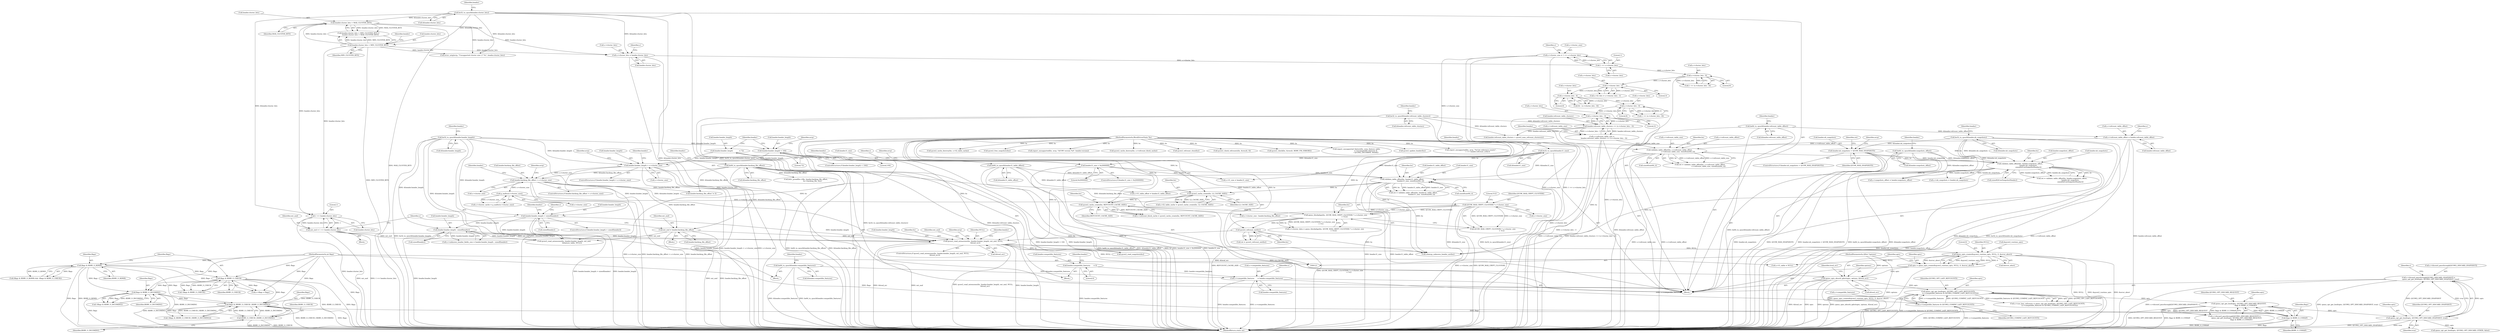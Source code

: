 digraph "1_qemu_6a83f8b5bec6f59e56cc49bd49e4c3f8f805d56f_0@array" {
"1001297" [label="(Call,s->discard_passthrough[QCOW2_DISCARD_SNAPSHOT] =\n        qemu_opt_get_bool(opts, QCOW2_OPT_DISCARD_SNAPSHOT, true))"];
"1001303" [label="(Call,qemu_opt_get_bool(opts, QCOW2_OPT_DISCARD_SNAPSHOT, true))"];
"1001291" [label="(Call,qemu_opt_get_bool(opts, QCOW2_OPT_DISCARD_REQUEST,\n                          flags & BDRV_O_UNMAP))"];
"1001263" [label="(Call,qemu_opt_get_bool(opts, QCOW2_OPT_LAZY_REFCOUNTS,\n        (s->compatible_features & QCOW2_COMPAT_LAZY_REFCOUNTS)))"];
"1001243" [label="(Call,qemu_opts_absorb_qdict(opts, options, &local_err))"];
"1001234" [label="(Call,opts = qemu_opts_create(&qcow2_runtime_opts, NULL, 0, &error_abort))"];
"1001236" [label="(Call,qemu_opts_create(&qcow2_runtime_opts, NULL, 0, &error_abort))"];
"1001043" [label="(Call,qcow2_read_extensions(bs, header.header_length, ext_end, NULL,\n        &local_err))"];
"1001019" [label="(Call,qcow2_refcount_init(bs))"];
"1000997" [label="(Call,qemu_blockalign(bs, QCOW_MAX_CRYPT_CLUSTERS * s->cluster_size\n                                  + 512))"];
"1000982" [label="(Call,qcow2_cache_create(bs, REFCOUNT_CACHE_SIZE))"];
"1000975" [label="(Call,qcow2_cache_create(bs, L2_CACHE_SIZE))"];
"1000877" [label="(Call,validate_table_offset(bs, header.l1_table_offset,\n                                header.l1_size, sizeof(uint64_t)))"];
"1000787" [label="(Call,validate_table_offset(bs, header.snapshots_offset,\n                                header.nb_snapshots,\n                                sizeof(QCowSnapshotHeader)))"];
"1000751" [label="(Call,validate_table_offset(bs, s->refcount_table_offset,\n                                s->refcount_table_size, sizeof(uint64_t)))"];
"1000122" [label="(MethodParameterIn,BlockDriverState *bs)"];
"1000713" [label="(Call,s->refcount_table_offset = header.refcount_table_offset)"];
"1000219" [label="(Call,be64_to_cpus(&header.refcount_table_offset))"];
"1000720" [label="(Call,s->refcount_table_size =\n        header.refcount_table_clusters << (s->cluster_bits - 3))"];
"1000724" [label="(Call,header.refcount_table_clusters << (s->cluster_bits - 3))"];
"1000224" [label="(Call,be32_to_cpus(&header.refcount_table_clusters))"];
"1000728" [label="(Call,s->cluster_bits - 3)"];
"1000705" [label="(Call,s->cluster_bits - 8)"];
"1000693" [label="(Call,s->cluster_bits - 8)"];
"1000664" [label="(Call,s->cluster_bits - 3)"];
"1000332" [label="(Call,s->cluster_bits - 9)"];
"1000321" [label="(Call,1 << s->cluster_bits)"];
"1000310" [label="(Call,s->cluster_bits = header.cluster_bits)"];
"1000293" [label="(Call,header.cluster_bits > MAX_CLUSTER_BITS)"];
"1000199" [label="(Call,be32_to_cpus(&header.cluster_bits))"];
"1000288" [label="(Call,header.cluster_bits < MIN_CLUSTER_BITS)"];
"1000229" [label="(Call,be64_to_cpus(&header.snapshots_offset))"];
"1000234" [label="(Call,be32_to_cpus(&header.nb_snapshots))"];
"1000771" [label="(Call,header.nb_snapshots > QCOW_MAX_SNAPSHOTS)"];
"1000209" [label="(Call,be64_to_cpus(&header.l1_table_offset))"];
"1000214" [label="(Call,be32_to_cpus(&header.l1_size))"];
"1000807" [label="(Call,header.l1_size > 0x2000000)"];
"1001000" [label="(Call,QCOW_MAX_CRYPT_CLUSTERS * s->cluster_size)"];
"1000989" [label="(Call,g_malloc(s->cluster_size))"];
"1000480" [label="(Call,header.backing_file_offset > s->cluster_size)"];
"1000184" [label="(Call,be64_to_cpus(&header.backing_file_offset))"];
"1000412" [label="(Call,header.header_length > s->cluster_size)"];
"1000364" [label="(Call,header.header_length            = 72)"];
"1000397" [label="(Call,header.header_length < 104)"];
"1000391" [label="(Call,be32_to_cpus(&header.header_length))"];
"1000317" [label="(Call,s->cluster_size = 1 << s->cluster_bits)"];
"1000440" [label="(Call,header.header_length - sizeof(header))"];
"1000429" [label="(Call,header.header_length > sizeof(header))"];
"1000508" [label="(Call,ext_end = 1 << header.cluster_bits)"];
"1000510" [label="(Call,1 << header.cluster_bits)"];
"1000501" [label="(Call,ext_end = header.backing_file_offset)"];
"1000123" [label="(MethodParameterIn,QDict *options)"];
"1001266" [label="(Call,s->compatible_features & QCOW2_COMPAT_LAZY_REFCOUNTS)"];
"1000522" [label="(Call,s->compatible_features      = header.compatible_features)"];
"1000376" [label="(Call,be64_to_cpus(&header.compatible_features))"];
"1000349" [label="(Call,header.compatible_features      = 0)"];
"1001294" [label="(Call,flags & BDRV_O_UNMAP)"];
"1001197" [label="(Call,flags & (BDRV_O_CHECK | BDRV_O_INCOMING))"];
"1001162" [label="(Call,flags & BDRV_O_INCOMING)"];
"1000124" [label="(MethodParameterIn,int flags)"];
"1000585" [label="(Call,flags & BDRV_O_CHECK)"];
"1000581" [label="(Call,flags & BDRV_O_RDWR)"];
"1001199" [label="(Call,BDRV_O_CHECK | BDRV_O_INCOMING)"];
"1000697" [label="(Literal,8)"];
"1001017" [label="(Call,ret = qcow2_refcount_init(bs))"];
"1000219" [label="(Call,be64_to_cpus(&header.refcount_table_offset))"];
"1001237" [label="(Call,&qcow2_runtime_opts)"];
"1001054" [label="(Identifier,errp)"];
"1000501" [label="(Call,ext_end = header.backing_file_offset)"];
"1001005" [label="(Literal,512)"];
"1001263" [label="(Call,qemu_opt_get_bool(opts, QCOW2_OPT_LAZY_REFCOUNTS,\n        (s->compatible_features & QCOW2_COMPAT_LAZY_REFCOUNTS)))"];
"1001292" [label="(Identifier,opts)"];
"1000604" [label="(Call,report_unsupported(bs, errp, \"%d bit reference counts\",\n                           1 << header.refcount_order))"];
"1000392" [label="(Call,&header.header_length)"];
"1000384" [label="(Identifier,header)"];
"1000484" [label="(Call,s->cluster_size)"];
"1000482" [label="(Identifier,header)"];
"1001197" [label="(Call,flags & (BDRV_O_CHECK | BDRV_O_INCOMING))"];
"1001201" [label="(Identifier,BDRV_O_INCOMING)"];
"1000498" [label="(Identifier,header)"];
"1000199" [label="(Call,be32_to_cpus(&header.cluster_bits))"];
"1000232" [label="(Identifier,header)"];
"1000725" [label="(Call,header.refcount_table_clusters)"];
"1000297" [label="(Identifier,MAX_CLUSTER_BITS)"];
"1001438" [label="(Call,cleanup_unknown_header_ext(bs))"];
"1001298" [label="(Call,s->discard_passthrough[QCOW2_DISCARD_SNAPSHOT])"];
"1000772" [label="(Call,header.nb_snapshots)"];
"1000192" [label="(Identifier,header)"];
"1000584" [label="(Call,!(flags & BDRV_O_CHECK))"];
"1000229" [label="(Call,be64_to_cpus(&header.snapshots_offset))"];
"1001291" [label="(Call,qemu_opt_get_bool(opts, QCOW2_OPT_DISCARD_REQUEST,\n                          flags & BDRV_O_UNMAP))"];
"1001458" [label="(Call,qcow2_cache_destroy(bs, s->l2_table_cache))"];
"1000691" [label="(Call,62 - (s->cluster_bits - 8))"];
"1000292" [label="(Identifier,MIN_CLUSTER_BITS)"];
"1000377" [label="(Call,&header.compatible_features)"];
"1000875" [label="(Call,ret = validate_table_offset(bs, header.l1_table_offset,\n                                header.l1_size, sizeof(uint64_t)))"];
"1001050" [label="(Call,&local_err)"];
"1000717" [label="(Call,header.refcount_table_offset)"];
"1001240" [label="(Literal,0)"];
"1000795" [label="(Call,sizeof(QCowSnapshotHeader))"];
"1000441" [label="(Call,header.header_length)"];
"1000391" [label="(Call,be32_to_cpus(&header.header_length))"];
"1001270" [label="(Identifier,QCOW2_COMPAT_LAZY_REFCOUNTS)"];
"1000440" [label="(Call,header.header_length - sizeof(header))"];
"1000396" [label="(ControlStructure,if (header.header_length < 104))"];
"1000398" [label="(Call,header.header_length)"];
"1000230" [label="(Call,&header.snapshots_offset)"];
"1000882" [label="(Call,header.l1_size)"];
"1001049" [label="(Identifier,NULL)"];
"1001440" [label="(Call,qcow2_free_snapshots(bs))"];
"1000222" [label="(Identifier,header)"];
"1000349" [label="(Call,header.compatible_features      = 0)"];
"1001235" [label="(Identifier,opts)"];
"1000587" [label="(Identifier,BDRV_O_CHECK)"];
"1000582" [label="(Identifier,flags)"];
"1000756" [label="(Call,s->refcount_table_size)"];
"1001483" [label="(MethodReturn,static int)"];
"1000512" [label="(Call,header.cluster_bits)"];
"1000438" [label="(Identifier,s)"];
"1000789" [label="(Call,header.snapshots_offset)"];
"1000508" [label="(Call,ext_end = 1 << header.cluster_bits)"];
"1000771" [label="(Call,header.nb_snapshots > QCOW_MAX_SNAPSHOTS)"];
"1000479" [label="(ControlStructure,if (header.backing_file_offset > s->cluster_size))"];
"1000436" [label="(Call,s->unknown_header_fields_size = header.header_length - sizeof(header))"];
"1000356" [label="(Identifier,header)"];
"1000982" [label="(Call,qcow2_cache_create(bs, REFCOUNT_CACHE_SIZE))"];
"1001012" [label="(Call,s->flags = flags)"];
"1001196" [label="(Call,!(flags & (BDRV_O_CHECK | BDRV_O_INCOMING)))"];
"1000580" [label="(Call,(flags & BDRV_O_RDWR) && !(flags & BDRV_O_CHECK))"];
"1000123" [label="(MethodParameterIn,QDict *options)"];
"1000293" [label="(Call,header.cluster_bits > MAX_CLUSTER_BITS)"];
"1000522" [label="(Call,s->compatible_features      = header.compatible_features)"];
"1000734" [label="(Call,header.refcount_table_clusters > qcow2_max_refcount_clusters(s))"];
"1000806" [label="(ControlStructure,if (header.l1_size > 0x2000000))"];
"1000185" [label="(Call,&header.backing_file_offset)"];
"1000531" [label="(Identifier,s)"];
"1001310" [label="(Identifier,s)"];
"1000759" [label="(Call,sizeof(uint64_t))"];
"1000736" [label="(Identifier,header)"];
"1000430" [label="(Call,header.header_length)"];
"1000288" [label="(Call,header.cluster_bits < MIN_CLUSTER_BITS)"];
"1000693" [label="(Call,s->cluster_bits - 8)"];
"1000732" [label="(Literal,3)"];
"1000814" [label="(Identifier,errp)"];
"1001264" [label="(Identifier,opts)"];
"1000294" [label="(Call,header.cluster_bits)"];
"1001163" [label="(Identifier,flags)"];
"1001244" [label="(Identifier,opts)"];
"1000328" [label="(Identifier,s)"];
"1000978" [label="(Call,s->refcount_block_cache = qcow2_cache_create(bs, REFCOUNT_CACHE_SIZE))"];
"1000376" [label="(Call,be64_to_cpus(&header.compatible_features))"];
"1000811" [label="(Literal,0x2000000)"];
"1000660" [label="(Call,s->l2_bits = s->cluster_bits - 3)"];
"1001019" [label="(Call,qcow2_refcount_init(bs))"];
"1000299" [label="(Call,error_setg(errp, \"Unsupported cluster size: 2^%i\", header.cluster_bits))"];
"1001000" [label="(Call,QCOW_MAX_CRYPT_CLUSTERS * s->cluster_size)"];
"1000364" [label="(Call,header.header_length            = 72)"];
"1000714" [label="(Call,s->refcount_table_offset)"];
"1000709" [label="(Literal,8)"];
"1000318" [label="(Call,s->cluster_size)"];
"1000971" [label="(Call,s->l2_table_cache = qcow2_cache_create(bs, L2_CACHE_SIZE))"];
"1000412" [label="(Call,header.header_length > s->cluster_size)"];
"1000368" [label="(Literal,72)"];
"1000510" [label="(Call,1 << header.cluster_bits)"];
"1001243" [label="(Call,qemu_opts_absorb_qdict(opts, options, &local_err))"];
"1000323" [label="(Call,s->cluster_bits)"];
"1000523" [label="(Call,s->compatible_features)"];
"1000503" [label="(Call,header.backing_file_offset)"];
"1000350" [label="(Call,header.compatible_features)"];
"1001064" [label="(Identifier,header)"];
"1000184" [label="(Call,be64_to_cpus(&header.backing_file_offset))"];
"1000722" [label="(Identifier,s)"];
"1000878" [label="(Identifier,bs)"];
"1000411" [label="(ControlStructure,if (header.header_length > s->cluster_size))"];
"1001295" [label="(Identifier,flags)"];
"1000752" [label="(Identifier,bs)"];
"1000399" [label="(Identifier,header)"];
"1000343" [label="(Block,)"];
"1000826" [label="(Call,s->l1_size = header.l1_size)"];
"1000287" [label="(Call,header.cluster_bits < MIN_CLUSTER_BITS ||\n        header.cluster_bits > MAX_CLUSTER_BITS)"];
"1000126" [label="(Block,)"];
"1000770" [label="(ControlStructure,if (header.nb_snapshots > QCOW_MAX_SNAPSHOTS))"];
"1000526" [label="(Call,header.compatible_features)"];
"1001132" [label="(Call,s->nb_snapshots = header.nb_snapshots)"];
"1000207" [label="(Identifier,header)"];
"1000332" [label="(Call,s->cluster_bits - 9)"];
"1000235" [label="(Call,&header.nb_snapshots)"];
"1000237" [label="(Identifier,header)"];
"1000267" [label="(Call,report_unsupported(bs, errp, \"QCOW version %d\", header.version))"];
"1001246" [label="(Call,&local_err)"];
"1001306" [label="(Identifier,true)"];
"1000989" [label="(Call,g_malloc(s->cluster_size))"];
"1000975" [label="(Call,qcow2_cache_create(bs, L2_CACHE_SIZE))"];
"1000333" [label="(Call,s->cluster_bits)"];
"1001045" [label="(Call,header.header_length)"];
"1001468" [label="(Call,qcow2_cache_destroy(bs, s->refcount_block_cache))"];
"1000421" [label="(Identifier,errp)"];
"1001198" [label="(Identifier,flags)"];
"1001303" [label="(Call,qemu_opt_get_bool(opts, QCOW2_OPT_DISCARD_SNAPSHOT, true))"];
"1001265" [label="(Identifier,QCOW2_OPT_LAZY_REFCOUNTS)"];
"1001249" [label="(Identifier,local_err)"];
"1001442" [label="(Call,qcow2_refcount_close(bs))"];
"1001239" [label="(Identifier,NULL)"];
"1000217" [label="(Identifier,header)"];
"1000224" [label="(Call,be32_to_cpus(&header.refcount_table_clusters))"];
"1000507" [label="(Block,)"];
"1001426" [label="(Call,qcow2_check_refcounts(bs, &result, 0))"];
"1000401" [label="(Literal,104)"];
"1001199" [label="(Call,BDRV_O_CHECK | BDRV_O_INCOMING)"];
"1000792" [label="(Call,header.nb_snapshots)"];
"1000999" [label="(Call,QCOW_MAX_CRYPT_CLUSTERS * s->cluster_size\n                                  + 512)"];
"1000295" [label="(Identifier,header)"];
"1000370" [label="(Block,)"];
"1000225" [label="(Call,&header.refcount_table_clusters)"];
"1001297" [label="(Call,s->discard_passthrough[QCOW2_DISCARD_SNAPSHOT] =\n        qemu_opt_get_bool(opts, QCOW2_OPT_DISCARD_SNAPSHOT, true))"];
"1000311" [label="(Call,s->cluster_bits)"];
"1000215" [label="(Call,&header.l1_size)"];
"1000753" [label="(Call,s->refcount_table_offset)"];
"1001001" [label="(Identifier,QCOW_MAX_CRYPT_CLUSTERS)"];
"1000481" [label="(Call,header.backing_file_offset)"];
"1000413" [label="(Call,header.header_length)"];
"1000317" [label="(Call,s->cluster_size = 1 << s->cluster_bits)"];
"1001043" [label="(Call,qcow2_read_extensions(bs, header.header_length, ext_end, NULL,\n        &local_err))"];
"1000122" [label="(MethodParameterIn,BlockDriverState *bs)"];
"1001266" [label="(Call,s->compatible_features & QCOW2_COMPAT_LAZY_REFCOUNTS)"];
"1000786" [label="(Identifier,ret)"];
"1000808" [label="(Call,header.l1_size)"];
"1001296" [label="(Identifier,BDRV_O_UNMAP)"];
"1001044" [label="(Identifier,bs)"];
"1000209" [label="(Call,be64_to_cpus(&header.l1_table_offset))"];
"1000668" [label="(Literal,3)"];
"1000828" [label="(Identifier,s)"];
"1000480" [label="(Call,header.backing_file_offset > s->cluster_size)"];
"1000200" [label="(Call,&header.cluster_bits)"];
"1000713" [label="(Call,s->refcount_table_offset = header.refcount_table_offset)"];
"1000314" [label="(Call,header.cluster_bits)"];
"1001200" [label="(Identifier,BDRV_O_CHECK)"];
"1000330" [label="(Call,1 << (s->cluster_bits - 9))"];
"1001042" [label="(ControlStructure,if (qcow2_read_extensions(bs, header.header_length, ext_end, NULL,\n        &local_err)))"];
"1000729" [label="(Call,s->cluster_bits)"];
"1000322" [label="(Literal,1)"];
"1000585" [label="(Call,flags & BDRV_O_CHECK)"];
"1001313" [label="(Call,qemu_opt_get_bool(opts, QCOW2_OPT_DISCARD_OTHER, false))"];
"1001141" [label="(Call,qcow2_read_snapshots(bs))"];
"1001259" [label="(Call,s->use_lazy_refcounts = qemu_opt_get_bool(opts, QCOW2_OPT_LAZY_REFCOUNTS,\n        (s->compatible_features & QCOW2_COMPAT_LAZY_REFCOUNTS)))"];
"1000547" [label="(Call,qcow2_read_extensions(bs, header.header_length, ext_end,\n                              &feature_table, NULL))"];
"1000583" [label="(Identifier,BDRV_O_RDWR)"];
"1000310" [label="(Call,s->cluster_bits = header.cluster_bits)"];
"1000807" [label="(Call,header.l1_size > 0x2000000)"];
"1000429" [label="(Call,header.header_length > sizeof(header))"];
"1000778" [label="(Identifier,errp)"];
"1000775" [label="(Identifier,QCOW_MAX_SNAPSHOTS)"];
"1000983" [label="(Identifier,bs)"];
"1001293" [label="(Identifier,QCOW2_OPT_DISCARD_REQUEST)"];
"1000220" [label="(Call,&header.refcount_table_offset)"];
"1000896" [label="(Call,s->l1_table_offset = header.l1_table_offset)"];
"1001218" [label="(Call,qcow2_check(bs, &result, BDRV_FIX_ERRORS))"];
"1001164" [label="(Identifier,BDRV_O_INCOMING)"];
"1001294" [label="(Call,flags & BDRV_O_UNMAP)"];
"1001002" [label="(Call,s->cluster_size)"];
"1001236" [label="(Call,qemu_opts_create(&qcow2_runtime_opts, NULL, 0, &error_abort))"];
"1000581" [label="(Call,flags & BDRV_O_RDWR)"];
"1000728" [label="(Call,s->cluster_bits - 3)"];
"1000977" [label="(Identifier,L2_CACHE_SIZE)"];
"1000431" [label="(Identifier,header)"];
"1001245" [label="(Identifier,options)"];
"1000586" [label="(Identifier,flags)"];
"1000665" [label="(Call,s->cluster_bits)"];
"1000509" [label="(Identifier,ext_end)"];
"1000234" [label="(Call,be32_to_cpus(&header.nb_snapshots))"];
"1000124" [label="(MethodParameterIn,int flags)"];
"1001234" [label="(Call,opts = qemu_opts_create(&qcow2_runtime_opts, NULL, 0, &error_abort))"];
"1000877" [label="(Call,validate_table_offset(bs, header.l1_table_offset,\n                                header.l1_size, sizeof(uint64_t)))"];
"1000705" [label="(Call,s->cluster_bits - 8)"];
"1001096" [label="(Call,bdrv_pread(bs->file, header.backing_file_offset,\n                         bs->backing_file, len))"];
"1000397" [label="(Call,header.header_length < 104)"];
"1000976" [label="(Identifier,bs)"];
"1001125" [label="(Call,s->snapshots_offset = header.snapshots_offset)"];
"1000749" [label="(Call,ret = validate_table_offset(bs, s->refcount_table_offset,\n                                s->refcount_table_size, sizeof(uint64_t)))"];
"1000706" [label="(Call,s->cluster_bits)"];
"1000433" [label="(Call,sizeof(header))"];
"1000365" [label="(Call,header.header_length)"];
"1000984" [label="(Identifier,REFCOUNT_CACHE_SIZE)"];
"1000785" [label="(Call,ret = validate_table_offset(bs, header.snapshots_offset,\n                                header.nb_snapshots,\n                                sizeof(QCowSnapshotHeader)))"];
"1000720" [label="(Call,s->refcount_table_size =\n        header.refcount_table_clusters << (s->cluster_bits - 3))"];
"1001161" [label="(Call,!(flags & BDRV_O_INCOMING))"];
"1001304" [label="(Identifier,opts)"];
"1000416" [label="(Call,s->cluster_size)"];
"1000500" [label="(Block,)"];
"1001448" [label="(Call,s->l1_table = NULL)"];
"1000214" [label="(Call,be32_to_cpus(&header.l1_size))"];
"1000751" [label="(Call,validate_table_offset(bs, s->refcount_table_offset,\n                                s->refcount_table_size, sizeof(uint64_t)))"];
"1000724" [label="(Call,header.refcount_table_clusters << (s->cluster_bits - 3))"];
"1000664" [label="(Call,s->cluster_bits - 3)"];
"1000517" [label="(Identifier,s)"];
"1000990" [label="(Call,s->cluster_size)"];
"1000444" [label="(Call,sizeof(header))"];
"1000242" [label="(Identifier,header)"];
"1000556" [label="(Call,report_unsupported_feature(bs, errp, feature_table,\n                                   s->incompatible_features &\n                                   ~QCOW2_INCOMPAT_MASK))"];
"1000489" [label="(Identifier,errp)"];
"1000879" [label="(Call,header.l1_table_offset)"];
"1000788" [label="(Identifier,bs)"];
"1000511" [label="(Literal,1)"];
"1000502" [label="(Identifier,ext_end)"];
"1000210" [label="(Call,&header.l1_table_offset)"];
"1001176" [label="(Call,qcow2_update_header(bs))"];
"1000787" [label="(Call,validate_table_offset(bs, header.snapshots_offset,\n                                header.nb_snapshots,\n                                sizeof(QCowSnapshotHeader)))"];
"1000289" [label="(Call,header.cluster_bits)"];
"1000885" [label="(Call,sizeof(uint64_t))"];
"1000694" [label="(Call,s->cluster_bits)"];
"1000404" [label="(Identifier,errp)"];
"1000721" [label="(Call,s->refcount_table_size)"];
"1001020" [label="(Identifier,bs)"];
"1000428" [label="(ControlStructure,if (header.header_length > sizeof(header)))"];
"1001267" [label="(Call,s->compatible_features)"];
"1000227" [label="(Identifier,header)"];
"1001305" [label="(Identifier,QCOW2_OPT_DISCARD_SNAPSHOT)"];
"1000703" [label="(Call,1 << (s->cluster_bits - 8))"];
"1000985" [label="(Call,s->cluster_cache = g_malloc(s->cluster_size))"];
"1001062" [label="(Call,header.backing_file_offset != 0)"];
"1001162" [label="(Call,flags & BDRV_O_INCOMING)"];
"1001285" [label="(Call,s->discard_passthrough[QCOW2_DISCARD_REQUEST] =\n        qemu_opt_get_bool(opts, QCOW2_OPT_DISCARD_REQUEST,\n                          flags & BDRV_O_UNMAP))"];
"1000414" [label="(Identifier,header)"];
"1000321" [label="(Call,1 << s->cluster_bits)"];
"1000997" [label="(Call,qemu_blockalign(bs, QCOW_MAX_CRYPT_CLUSTERS * s->cluster_size\n                                  + 512))"];
"1000319" [label="(Identifier,s)"];
"1001048" [label="(Identifier,ext_end)"];
"1000336" [label="(Literal,9)"];
"1000993" [label="(Call,s->cluster_data = qemu_blockalign(bs, QCOW_MAX_CRYPT_CLUSTERS * s->cluster_size\n                                  + 512))"];
"1000353" [label="(Literal,0)"];
"1000998" [label="(Identifier,bs)"];
"1001078" [label="(Call,s->cluster_size - header.backing_file_offset)"];
"1001241" [label="(Call,&error_abort)"];
"1001297" -> "1000126"  [label="AST: "];
"1001297" -> "1001303"  [label="CFG: "];
"1001298" -> "1001297"  [label="AST: "];
"1001303" -> "1001297"  [label="AST: "];
"1001310" -> "1001297"  [label="CFG: "];
"1001297" -> "1001483"  [label="DDG: s->discard_passthrough[QCOW2_DISCARD_SNAPSHOT]"];
"1001297" -> "1001483"  [label="DDG: qemu_opt_get_bool(opts, QCOW2_OPT_DISCARD_SNAPSHOT, true)"];
"1001303" -> "1001297"  [label="DDG: opts"];
"1001303" -> "1001297"  [label="DDG: QCOW2_OPT_DISCARD_SNAPSHOT"];
"1001303" -> "1001297"  [label="DDG: true"];
"1001303" -> "1001306"  [label="CFG: "];
"1001304" -> "1001303"  [label="AST: "];
"1001305" -> "1001303"  [label="AST: "];
"1001306" -> "1001303"  [label="AST: "];
"1001303" -> "1001483"  [label="DDG: QCOW2_OPT_DISCARD_SNAPSHOT"];
"1001303" -> "1001483"  [label="DDG: true"];
"1001291" -> "1001303"  [label="DDG: opts"];
"1001303" -> "1001313"  [label="DDG: opts"];
"1001291" -> "1001285"  [label="AST: "];
"1001291" -> "1001294"  [label="CFG: "];
"1001292" -> "1001291"  [label="AST: "];
"1001293" -> "1001291"  [label="AST: "];
"1001294" -> "1001291"  [label="AST: "];
"1001285" -> "1001291"  [label="CFG: "];
"1001291" -> "1001483"  [label="DDG: flags & BDRV_O_UNMAP"];
"1001291" -> "1001483"  [label="DDG: QCOW2_OPT_DISCARD_REQUEST"];
"1001291" -> "1001285"  [label="DDG: opts"];
"1001291" -> "1001285"  [label="DDG: QCOW2_OPT_DISCARD_REQUEST"];
"1001291" -> "1001285"  [label="DDG: flags & BDRV_O_UNMAP"];
"1001263" -> "1001291"  [label="DDG: opts"];
"1001294" -> "1001291"  [label="DDG: flags"];
"1001294" -> "1001291"  [label="DDG: BDRV_O_UNMAP"];
"1001263" -> "1001259"  [label="AST: "];
"1001263" -> "1001266"  [label="CFG: "];
"1001264" -> "1001263"  [label="AST: "];
"1001265" -> "1001263"  [label="AST: "];
"1001266" -> "1001263"  [label="AST: "];
"1001259" -> "1001263"  [label="CFG: "];
"1001263" -> "1001483"  [label="DDG: QCOW2_OPT_LAZY_REFCOUNTS"];
"1001263" -> "1001483"  [label="DDG: s->compatible_features & QCOW2_COMPAT_LAZY_REFCOUNTS"];
"1001263" -> "1001259"  [label="DDG: opts"];
"1001263" -> "1001259"  [label="DDG: QCOW2_OPT_LAZY_REFCOUNTS"];
"1001263" -> "1001259"  [label="DDG: s->compatible_features & QCOW2_COMPAT_LAZY_REFCOUNTS"];
"1001243" -> "1001263"  [label="DDG: opts"];
"1001266" -> "1001263"  [label="DDG: s->compatible_features"];
"1001266" -> "1001263"  [label="DDG: QCOW2_COMPAT_LAZY_REFCOUNTS"];
"1001243" -> "1000126"  [label="AST: "];
"1001243" -> "1001246"  [label="CFG: "];
"1001244" -> "1001243"  [label="AST: "];
"1001245" -> "1001243"  [label="AST: "];
"1001246" -> "1001243"  [label="AST: "];
"1001249" -> "1001243"  [label="CFG: "];
"1001243" -> "1001483"  [label="DDG: qemu_opts_absorb_qdict(opts, options, &local_err)"];
"1001243" -> "1001483"  [label="DDG: &local_err"];
"1001243" -> "1001483"  [label="DDG: opts"];
"1001243" -> "1001483"  [label="DDG: options"];
"1001234" -> "1001243"  [label="DDG: opts"];
"1000123" -> "1001243"  [label="DDG: options"];
"1001043" -> "1001243"  [label="DDG: &local_err"];
"1001234" -> "1000126"  [label="AST: "];
"1001234" -> "1001236"  [label="CFG: "];
"1001235" -> "1001234"  [label="AST: "];
"1001236" -> "1001234"  [label="AST: "];
"1001244" -> "1001234"  [label="CFG: "];
"1001234" -> "1001483"  [label="DDG: qemu_opts_create(&qcow2_runtime_opts, NULL, 0, &error_abort)"];
"1001236" -> "1001234"  [label="DDG: &qcow2_runtime_opts"];
"1001236" -> "1001234"  [label="DDG: NULL"];
"1001236" -> "1001234"  [label="DDG: 0"];
"1001236" -> "1001234"  [label="DDG: &error_abort"];
"1001236" -> "1001241"  [label="CFG: "];
"1001237" -> "1001236"  [label="AST: "];
"1001239" -> "1001236"  [label="AST: "];
"1001240" -> "1001236"  [label="AST: "];
"1001241" -> "1001236"  [label="AST: "];
"1001236" -> "1001483"  [label="DDG: NULL"];
"1001236" -> "1001483"  [label="DDG: &qcow2_runtime_opts"];
"1001236" -> "1001483"  [label="DDG: &error_abort"];
"1001043" -> "1001236"  [label="DDG: NULL"];
"1001236" -> "1001448"  [label="DDG: NULL"];
"1001043" -> "1001042"  [label="AST: "];
"1001043" -> "1001050"  [label="CFG: "];
"1001044" -> "1001043"  [label="AST: "];
"1001045" -> "1001043"  [label="AST: "];
"1001048" -> "1001043"  [label="AST: "];
"1001049" -> "1001043"  [label="AST: "];
"1001050" -> "1001043"  [label="AST: "];
"1001054" -> "1001043"  [label="CFG: "];
"1001064" -> "1001043"  [label="CFG: "];
"1001043" -> "1001483"  [label="DDG: header.header_length"];
"1001043" -> "1001483"  [label="DDG: ext_end"];
"1001043" -> "1001483"  [label="DDG: &local_err"];
"1001043" -> "1001483"  [label="DDG: qcow2_read_extensions(bs, header.header_length, ext_end, NULL,\n        &local_err)"];
"1001019" -> "1001043"  [label="DDG: bs"];
"1000122" -> "1001043"  [label="DDG: bs"];
"1000391" -> "1001043"  [label="DDG: &header.header_length"];
"1000440" -> "1001043"  [label="DDG: header.header_length"];
"1000429" -> "1001043"  [label="DDG: header.header_length"];
"1000508" -> "1001043"  [label="DDG: ext_end"];
"1000501" -> "1001043"  [label="DDG: ext_end"];
"1001043" -> "1001141"  [label="DDG: bs"];
"1001043" -> "1001438"  [label="DDG: bs"];
"1001043" -> "1001448"  [label="DDG: NULL"];
"1001019" -> "1001017"  [label="AST: "];
"1001019" -> "1001020"  [label="CFG: "];
"1001020" -> "1001019"  [label="AST: "];
"1001017" -> "1001019"  [label="CFG: "];
"1001019" -> "1001017"  [label="DDG: bs"];
"1000997" -> "1001019"  [label="DDG: bs"];
"1000122" -> "1001019"  [label="DDG: bs"];
"1001019" -> "1001438"  [label="DDG: bs"];
"1000997" -> "1000993"  [label="AST: "];
"1000997" -> "1000999"  [label="CFG: "];
"1000998" -> "1000997"  [label="AST: "];
"1000999" -> "1000997"  [label="AST: "];
"1000993" -> "1000997"  [label="CFG: "];
"1000997" -> "1001483"  [label="DDG: QCOW_MAX_CRYPT_CLUSTERS * s->cluster_size\n                                  + 512"];
"1000997" -> "1000993"  [label="DDG: bs"];
"1000997" -> "1000993"  [label="DDG: QCOW_MAX_CRYPT_CLUSTERS * s->cluster_size\n                                  + 512"];
"1000982" -> "1000997"  [label="DDG: bs"];
"1000122" -> "1000997"  [label="DDG: bs"];
"1001000" -> "1000997"  [label="DDG: QCOW_MAX_CRYPT_CLUSTERS"];
"1001000" -> "1000997"  [label="DDG: s->cluster_size"];
"1000982" -> "1000978"  [label="AST: "];
"1000982" -> "1000984"  [label="CFG: "];
"1000983" -> "1000982"  [label="AST: "];
"1000984" -> "1000982"  [label="AST: "];
"1000978" -> "1000982"  [label="CFG: "];
"1000982" -> "1001483"  [label="DDG: REFCOUNT_CACHE_SIZE"];
"1000982" -> "1000978"  [label="DDG: bs"];
"1000982" -> "1000978"  [label="DDG: REFCOUNT_CACHE_SIZE"];
"1000975" -> "1000982"  [label="DDG: bs"];
"1000122" -> "1000982"  [label="DDG: bs"];
"1000975" -> "1000971"  [label="AST: "];
"1000975" -> "1000977"  [label="CFG: "];
"1000976" -> "1000975"  [label="AST: "];
"1000977" -> "1000975"  [label="AST: "];
"1000971" -> "1000975"  [label="CFG: "];
"1000975" -> "1001483"  [label="DDG: L2_CACHE_SIZE"];
"1000975" -> "1000971"  [label="DDG: bs"];
"1000975" -> "1000971"  [label="DDG: L2_CACHE_SIZE"];
"1000877" -> "1000975"  [label="DDG: bs"];
"1000122" -> "1000975"  [label="DDG: bs"];
"1000877" -> "1000875"  [label="AST: "];
"1000877" -> "1000885"  [label="CFG: "];
"1000878" -> "1000877"  [label="AST: "];
"1000879" -> "1000877"  [label="AST: "];
"1000882" -> "1000877"  [label="AST: "];
"1000885" -> "1000877"  [label="AST: "];
"1000875" -> "1000877"  [label="CFG: "];
"1000877" -> "1001483"  [label="DDG: header.l1_size"];
"1000877" -> "1001483"  [label="DDG: header.l1_table_offset"];
"1000877" -> "1000875"  [label="DDG: bs"];
"1000877" -> "1000875"  [label="DDG: header.l1_table_offset"];
"1000877" -> "1000875"  [label="DDG: header.l1_size"];
"1000787" -> "1000877"  [label="DDG: bs"];
"1000122" -> "1000877"  [label="DDG: bs"];
"1000209" -> "1000877"  [label="DDG: &header.l1_table_offset"];
"1000214" -> "1000877"  [label="DDG: &header.l1_size"];
"1000807" -> "1000877"  [label="DDG: header.l1_size"];
"1000877" -> "1000896"  [label="DDG: header.l1_table_offset"];
"1000877" -> "1001438"  [label="DDG: bs"];
"1000787" -> "1000785"  [label="AST: "];
"1000787" -> "1000795"  [label="CFG: "];
"1000788" -> "1000787"  [label="AST: "];
"1000789" -> "1000787"  [label="AST: "];
"1000792" -> "1000787"  [label="AST: "];
"1000795" -> "1000787"  [label="AST: "];
"1000785" -> "1000787"  [label="CFG: "];
"1000787" -> "1001483"  [label="DDG: header.nb_snapshots"];
"1000787" -> "1001483"  [label="DDG: header.snapshots_offset"];
"1000787" -> "1000785"  [label="DDG: bs"];
"1000787" -> "1000785"  [label="DDG: header.snapshots_offset"];
"1000787" -> "1000785"  [label="DDG: header.nb_snapshots"];
"1000751" -> "1000787"  [label="DDG: bs"];
"1000122" -> "1000787"  [label="DDG: bs"];
"1000229" -> "1000787"  [label="DDG: &header.snapshots_offset"];
"1000234" -> "1000787"  [label="DDG: &header.nb_snapshots"];
"1000771" -> "1000787"  [label="DDG: header.nb_snapshots"];
"1000787" -> "1001125"  [label="DDG: header.snapshots_offset"];
"1000787" -> "1001132"  [label="DDG: header.nb_snapshots"];
"1000787" -> "1001438"  [label="DDG: bs"];
"1000751" -> "1000749"  [label="AST: "];
"1000751" -> "1000759"  [label="CFG: "];
"1000752" -> "1000751"  [label="AST: "];
"1000753" -> "1000751"  [label="AST: "];
"1000756" -> "1000751"  [label="AST: "];
"1000759" -> "1000751"  [label="AST: "];
"1000749" -> "1000751"  [label="CFG: "];
"1000751" -> "1001483"  [label="DDG: s->refcount_table_offset"];
"1000751" -> "1001483"  [label="DDG: s->refcount_table_size"];
"1000751" -> "1000749"  [label="DDG: bs"];
"1000751" -> "1000749"  [label="DDG: s->refcount_table_offset"];
"1000751" -> "1000749"  [label="DDG: s->refcount_table_size"];
"1000122" -> "1000751"  [label="DDG: bs"];
"1000713" -> "1000751"  [label="DDG: s->refcount_table_offset"];
"1000720" -> "1000751"  [label="DDG: s->refcount_table_size"];
"1000751" -> "1001438"  [label="DDG: bs"];
"1000122" -> "1000121"  [label="AST: "];
"1000122" -> "1001483"  [label="DDG: bs"];
"1000122" -> "1000267"  [label="DDG: bs"];
"1000122" -> "1000547"  [label="DDG: bs"];
"1000122" -> "1000556"  [label="DDG: bs"];
"1000122" -> "1000604"  [label="DDG: bs"];
"1000122" -> "1001141"  [label="DDG: bs"];
"1000122" -> "1001176"  [label="DDG: bs"];
"1000122" -> "1001218"  [label="DDG: bs"];
"1000122" -> "1001426"  [label="DDG: bs"];
"1000122" -> "1001438"  [label="DDG: bs"];
"1000122" -> "1001440"  [label="DDG: bs"];
"1000122" -> "1001442"  [label="DDG: bs"];
"1000122" -> "1001458"  [label="DDG: bs"];
"1000122" -> "1001468"  [label="DDG: bs"];
"1000713" -> "1000126"  [label="AST: "];
"1000713" -> "1000717"  [label="CFG: "];
"1000714" -> "1000713"  [label="AST: "];
"1000717" -> "1000713"  [label="AST: "];
"1000722" -> "1000713"  [label="CFG: "];
"1000713" -> "1001483"  [label="DDG: s->refcount_table_offset"];
"1000713" -> "1001483"  [label="DDG: header.refcount_table_offset"];
"1000219" -> "1000713"  [label="DDG: &header.refcount_table_offset"];
"1000219" -> "1000126"  [label="AST: "];
"1000219" -> "1000220"  [label="CFG: "];
"1000220" -> "1000219"  [label="AST: "];
"1000227" -> "1000219"  [label="CFG: "];
"1000219" -> "1001483"  [label="DDG: be64_to_cpus(&header.refcount_table_offset)"];
"1000219" -> "1001483"  [label="DDG: &header.refcount_table_offset"];
"1000720" -> "1000126"  [label="AST: "];
"1000720" -> "1000724"  [label="CFG: "];
"1000721" -> "1000720"  [label="AST: "];
"1000724" -> "1000720"  [label="AST: "];
"1000736" -> "1000720"  [label="CFG: "];
"1000720" -> "1001483"  [label="DDG: header.refcount_table_clusters << (s->cluster_bits - 3)"];
"1000720" -> "1001483"  [label="DDG: s->refcount_table_size"];
"1000724" -> "1000720"  [label="DDG: header.refcount_table_clusters"];
"1000724" -> "1000720"  [label="DDG: s->cluster_bits - 3"];
"1000724" -> "1000728"  [label="CFG: "];
"1000725" -> "1000724"  [label="AST: "];
"1000728" -> "1000724"  [label="AST: "];
"1000724" -> "1001483"  [label="DDG: s->cluster_bits - 3"];
"1000224" -> "1000724"  [label="DDG: &header.refcount_table_clusters"];
"1000728" -> "1000724"  [label="DDG: s->cluster_bits"];
"1000728" -> "1000724"  [label="DDG: 3"];
"1000724" -> "1000734"  [label="DDG: header.refcount_table_clusters"];
"1000224" -> "1000126"  [label="AST: "];
"1000224" -> "1000225"  [label="CFG: "];
"1000225" -> "1000224"  [label="AST: "];
"1000232" -> "1000224"  [label="CFG: "];
"1000224" -> "1001483"  [label="DDG: &header.refcount_table_clusters"];
"1000224" -> "1001483"  [label="DDG: be32_to_cpus(&header.refcount_table_clusters)"];
"1000224" -> "1000734"  [label="DDG: &header.refcount_table_clusters"];
"1000728" -> "1000732"  [label="CFG: "];
"1000729" -> "1000728"  [label="AST: "];
"1000732" -> "1000728"  [label="AST: "];
"1000728" -> "1001483"  [label="DDG: s->cluster_bits"];
"1000705" -> "1000728"  [label="DDG: s->cluster_bits"];
"1000705" -> "1000703"  [label="AST: "];
"1000705" -> "1000709"  [label="CFG: "];
"1000706" -> "1000705"  [label="AST: "];
"1000709" -> "1000705"  [label="AST: "];
"1000703" -> "1000705"  [label="CFG: "];
"1000705" -> "1000703"  [label="DDG: s->cluster_bits"];
"1000705" -> "1000703"  [label="DDG: 8"];
"1000693" -> "1000705"  [label="DDG: s->cluster_bits"];
"1000693" -> "1000691"  [label="AST: "];
"1000693" -> "1000697"  [label="CFG: "];
"1000694" -> "1000693"  [label="AST: "];
"1000697" -> "1000693"  [label="AST: "];
"1000691" -> "1000693"  [label="CFG: "];
"1000693" -> "1000691"  [label="DDG: s->cluster_bits"];
"1000693" -> "1000691"  [label="DDG: 8"];
"1000664" -> "1000693"  [label="DDG: s->cluster_bits"];
"1000664" -> "1000660"  [label="AST: "];
"1000664" -> "1000668"  [label="CFG: "];
"1000665" -> "1000664"  [label="AST: "];
"1000668" -> "1000664"  [label="AST: "];
"1000660" -> "1000664"  [label="CFG: "];
"1000664" -> "1000660"  [label="DDG: s->cluster_bits"];
"1000664" -> "1000660"  [label="DDG: 3"];
"1000332" -> "1000664"  [label="DDG: s->cluster_bits"];
"1000332" -> "1000330"  [label="AST: "];
"1000332" -> "1000336"  [label="CFG: "];
"1000333" -> "1000332"  [label="AST: "];
"1000336" -> "1000332"  [label="AST: "];
"1000330" -> "1000332"  [label="CFG: "];
"1000332" -> "1001483"  [label="DDG: s->cluster_bits"];
"1000332" -> "1000330"  [label="DDG: s->cluster_bits"];
"1000332" -> "1000330"  [label="DDG: 9"];
"1000321" -> "1000332"  [label="DDG: s->cluster_bits"];
"1000321" -> "1000317"  [label="AST: "];
"1000321" -> "1000323"  [label="CFG: "];
"1000322" -> "1000321"  [label="AST: "];
"1000323" -> "1000321"  [label="AST: "];
"1000317" -> "1000321"  [label="CFG: "];
"1000321" -> "1000317"  [label="DDG: 1"];
"1000321" -> "1000317"  [label="DDG: s->cluster_bits"];
"1000310" -> "1000321"  [label="DDG: s->cluster_bits"];
"1000310" -> "1000126"  [label="AST: "];
"1000310" -> "1000314"  [label="CFG: "];
"1000311" -> "1000310"  [label="AST: "];
"1000314" -> "1000310"  [label="AST: "];
"1000319" -> "1000310"  [label="CFG: "];
"1000310" -> "1001483"  [label="DDG: header.cluster_bits"];
"1000293" -> "1000310"  [label="DDG: header.cluster_bits"];
"1000199" -> "1000310"  [label="DDG: &header.cluster_bits"];
"1000288" -> "1000310"  [label="DDG: header.cluster_bits"];
"1000293" -> "1000287"  [label="AST: "];
"1000293" -> "1000297"  [label="CFG: "];
"1000294" -> "1000293"  [label="AST: "];
"1000297" -> "1000293"  [label="AST: "];
"1000287" -> "1000293"  [label="CFG: "];
"1000293" -> "1001483"  [label="DDG: MAX_CLUSTER_BITS"];
"1000293" -> "1000287"  [label="DDG: header.cluster_bits"];
"1000293" -> "1000287"  [label="DDG: MAX_CLUSTER_BITS"];
"1000199" -> "1000293"  [label="DDG: &header.cluster_bits"];
"1000288" -> "1000293"  [label="DDG: header.cluster_bits"];
"1000293" -> "1000299"  [label="DDG: header.cluster_bits"];
"1000293" -> "1000510"  [label="DDG: header.cluster_bits"];
"1000199" -> "1000126"  [label="AST: "];
"1000199" -> "1000200"  [label="CFG: "];
"1000200" -> "1000199"  [label="AST: "];
"1000207" -> "1000199"  [label="CFG: "];
"1000199" -> "1001483"  [label="DDG: &header.cluster_bits"];
"1000199" -> "1001483"  [label="DDG: be32_to_cpus(&header.cluster_bits)"];
"1000199" -> "1000288"  [label="DDG: &header.cluster_bits"];
"1000199" -> "1000299"  [label="DDG: &header.cluster_bits"];
"1000199" -> "1000510"  [label="DDG: &header.cluster_bits"];
"1000288" -> "1000287"  [label="AST: "];
"1000288" -> "1000292"  [label="CFG: "];
"1000289" -> "1000288"  [label="AST: "];
"1000292" -> "1000288"  [label="AST: "];
"1000295" -> "1000288"  [label="CFG: "];
"1000287" -> "1000288"  [label="CFG: "];
"1000288" -> "1001483"  [label="DDG: MIN_CLUSTER_BITS"];
"1000288" -> "1000287"  [label="DDG: header.cluster_bits"];
"1000288" -> "1000287"  [label="DDG: MIN_CLUSTER_BITS"];
"1000288" -> "1000299"  [label="DDG: header.cluster_bits"];
"1000288" -> "1000510"  [label="DDG: header.cluster_bits"];
"1000229" -> "1000126"  [label="AST: "];
"1000229" -> "1000230"  [label="CFG: "];
"1000230" -> "1000229"  [label="AST: "];
"1000237" -> "1000229"  [label="CFG: "];
"1000229" -> "1001483"  [label="DDG: be64_to_cpus(&header.snapshots_offset)"];
"1000229" -> "1001483"  [label="DDG: &header.snapshots_offset"];
"1000229" -> "1001125"  [label="DDG: &header.snapshots_offset"];
"1000234" -> "1000126"  [label="AST: "];
"1000234" -> "1000235"  [label="CFG: "];
"1000235" -> "1000234"  [label="AST: "];
"1000242" -> "1000234"  [label="CFG: "];
"1000234" -> "1001483"  [label="DDG: &header.nb_snapshots"];
"1000234" -> "1001483"  [label="DDG: be32_to_cpus(&header.nb_snapshots)"];
"1000234" -> "1000771"  [label="DDG: &header.nb_snapshots"];
"1000234" -> "1001132"  [label="DDG: &header.nb_snapshots"];
"1000771" -> "1000770"  [label="AST: "];
"1000771" -> "1000775"  [label="CFG: "];
"1000772" -> "1000771"  [label="AST: "];
"1000775" -> "1000771"  [label="AST: "];
"1000778" -> "1000771"  [label="CFG: "];
"1000786" -> "1000771"  [label="CFG: "];
"1000771" -> "1001483"  [label="DDG: header.nb_snapshots"];
"1000771" -> "1001483"  [label="DDG: QCOW_MAX_SNAPSHOTS"];
"1000771" -> "1001483"  [label="DDG: header.nb_snapshots > QCOW_MAX_SNAPSHOTS"];
"1000209" -> "1000126"  [label="AST: "];
"1000209" -> "1000210"  [label="CFG: "];
"1000210" -> "1000209"  [label="AST: "];
"1000217" -> "1000209"  [label="CFG: "];
"1000209" -> "1001483"  [label="DDG: be64_to_cpus(&header.l1_table_offset)"];
"1000209" -> "1001483"  [label="DDG: &header.l1_table_offset"];
"1000209" -> "1000896"  [label="DDG: &header.l1_table_offset"];
"1000214" -> "1000126"  [label="AST: "];
"1000214" -> "1000215"  [label="CFG: "];
"1000215" -> "1000214"  [label="AST: "];
"1000222" -> "1000214"  [label="CFG: "];
"1000214" -> "1001483"  [label="DDG: be32_to_cpus(&header.l1_size)"];
"1000214" -> "1001483"  [label="DDG: &header.l1_size"];
"1000214" -> "1000807"  [label="DDG: &header.l1_size"];
"1000214" -> "1000826"  [label="DDG: &header.l1_size"];
"1000807" -> "1000806"  [label="AST: "];
"1000807" -> "1000811"  [label="CFG: "];
"1000808" -> "1000807"  [label="AST: "];
"1000811" -> "1000807"  [label="AST: "];
"1000814" -> "1000807"  [label="CFG: "];
"1000828" -> "1000807"  [label="CFG: "];
"1000807" -> "1001483"  [label="DDG: header.l1_size > 0x2000000"];
"1000807" -> "1001483"  [label="DDG: header.l1_size"];
"1000807" -> "1000826"  [label="DDG: header.l1_size"];
"1001000" -> "1000999"  [label="AST: "];
"1001000" -> "1001002"  [label="CFG: "];
"1001001" -> "1001000"  [label="AST: "];
"1001002" -> "1001000"  [label="AST: "];
"1001005" -> "1001000"  [label="CFG: "];
"1001000" -> "1001483"  [label="DDG: QCOW_MAX_CRYPT_CLUSTERS"];
"1001000" -> "1001483"  [label="DDG: s->cluster_size"];
"1001000" -> "1000999"  [label="DDG: QCOW_MAX_CRYPT_CLUSTERS"];
"1001000" -> "1000999"  [label="DDG: s->cluster_size"];
"1000989" -> "1001000"  [label="DDG: s->cluster_size"];
"1001000" -> "1001078"  [label="DDG: s->cluster_size"];
"1000989" -> "1000985"  [label="AST: "];
"1000989" -> "1000990"  [label="CFG: "];
"1000990" -> "1000989"  [label="AST: "];
"1000985" -> "1000989"  [label="CFG: "];
"1000989" -> "1000985"  [label="DDG: s->cluster_size"];
"1000480" -> "1000989"  [label="DDG: s->cluster_size"];
"1000480" -> "1000479"  [label="AST: "];
"1000480" -> "1000484"  [label="CFG: "];
"1000481" -> "1000480"  [label="AST: "];
"1000484" -> "1000480"  [label="AST: "];
"1000489" -> "1000480"  [label="CFG: "];
"1000498" -> "1000480"  [label="CFG: "];
"1000480" -> "1001483"  [label="DDG: header.backing_file_offset > s->cluster_size"];
"1000480" -> "1001483"  [label="DDG: header.backing_file_offset"];
"1000480" -> "1001483"  [label="DDG: s->cluster_size"];
"1000184" -> "1000480"  [label="DDG: &header.backing_file_offset"];
"1000412" -> "1000480"  [label="DDG: s->cluster_size"];
"1000480" -> "1000501"  [label="DDG: header.backing_file_offset"];
"1000480" -> "1001062"  [label="DDG: header.backing_file_offset"];
"1000184" -> "1000126"  [label="AST: "];
"1000184" -> "1000185"  [label="CFG: "];
"1000185" -> "1000184"  [label="AST: "];
"1000192" -> "1000184"  [label="CFG: "];
"1000184" -> "1001483"  [label="DDG: &header.backing_file_offset"];
"1000184" -> "1001483"  [label="DDG: be64_to_cpus(&header.backing_file_offset)"];
"1000184" -> "1000501"  [label="DDG: &header.backing_file_offset"];
"1000184" -> "1001062"  [label="DDG: &header.backing_file_offset"];
"1000184" -> "1001078"  [label="DDG: &header.backing_file_offset"];
"1000184" -> "1001096"  [label="DDG: &header.backing_file_offset"];
"1000412" -> "1000411"  [label="AST: "];
"1000412" -> "1000416"  [label="CFG: "];
"1000413" -> "1000412"  [label="AST: "];
"1000416" -> "1000412"  [label="AST: "];
"1000421" -> "1000412"  [label="CFG: "];
"1000431" -> "1000412"  [label="CFG: "];
"1000412" -> "1001483"  [label="DDG: header.header_length > s->cluster_size"];
"1000412" -> "1001483"  [label="DDG: header.header_length"];
"1000412" -> "1001483"  [label="DDG: s->cluster_size"];
"1000364" -> "1000412"  [label="DDG: header.header_length"];
"1000397" -> "1000412"  [label="DDG: header.header_length"];
"1000391" -> "1000412"  [label="DDG: &header.header_length"];
"1000317" -> "1000412"  [label="DDG: s->cluster_size"];
"1000412" -> "1000429"  [label="DDG: header.header_length"];
"1000364" -> "1000343"  [label="AST: "];
"1000364" -> "1000368"  [label="CFG: "];
"1000365" -> "1000364"  [label="AST: "];
"1000368" -> "1000364"  [label="AST: "];
"1000414" -> "1000364"  [label="CFG: "];
"1000397" -> "1000396"  [label="AST: "];
"1000397" -> "1000401"  [label="CFG: "];
"1000398" -> "1000397"  [label="AST: "];
"1000401" -> "1000397"  [label="AST: "];
"1000404" -> "1000397"  [label="CFG: "];
"1000414" -> "1000397"  [label="CFG: "];
"1000397" -> "1001483"  [label="DDG: header.header_length < 104"];
"1000397" -> "1001483"  [label="DDG: header.header_length"];
"1000391" -> "1000397"  [label="DDG: &header.header_length"];
"1000391" -> "1000370"  [label="AST: "];
"1000391" -> "1000392"  [label="CFG: "];
"1000392" -> "1000391"  [label="AST: "];
"1000399" -> "1000391"  [label="CFG: "];
"1000391" -> "1001483"  [label="DDG: &header.header_length"];
"1000391" -> "1001483"  [label="DDG: be32_to_cpus(&header.header_length)"];
"1000391" -> "1000429"  [label="DDG: &header.header_length"];
"1000391" -> "1000440"  [label="DDG: &header.header_length"];
"1000391" -> "1000547"  [label="DDG: &header.header_length"];
"1000317" -> "1000126"  [label="AST: "];
"1000318" -> "1000317"  [label="AST: "];
"1000328" -> "1000317"  [label="CFG: "];
"1000317" -> "1001483"  [label="DDG: s->cluster_size"];
"1000317" -> "1001483"  [label="DDG: 1 << s->cluster_bits"];
"1000440" -> "1000436"  [label="AST: "];
"1000440" -> "1000444"  [label="CFG: "];
"1000441" -> "1000440"  [label="AST: "];
"1000444" -> "1000440"  [label="AST: "];
"1000436" -> "1000440"  [label="CFG: "];
"1000440" -> "1001483"  [label="DDG: header.header_length"];
"1000440" -> "1000436"  [label="DDG: header.header_length"];
"1000429" -> "1000440"  [label="DDG: header.header_length"];
"1000440" -> "1000547"  [label="DDG: header.header_length"];
"1000429" -> "1000428"  [label="AST: "];
"1000429" -> "1000433"  [label="CFG: "];
"1000430" -> "1000429"  [label="AST: "];
"1000433" -> "1000429"  [label="AST: "];
"1000438" -> "1000429"  [label="CFG: "];
"1000482" -> "1000429"  [label="CFG: "];
"1000429" -> "1001483"  [label="DDG: header.header_length"];
"1000429" -> "1001483"  [label="DDG: header.header_length > sizeof(header)"];
"1000429" -> "1000547"  [label="DDG: header.header_length"];
"1000508" -> "1000507"  [label="AST: "];
"1000508" -> "1000510"  [label="CFG: "];
"1000509" -> "1000508"  [label="AST: "];
"1000510" -> "1000508"  [label="AST: "];
"1000517" -> "1000508"  [label="CFG: "];
"1000508" -> "1001483"  [label="DDG: ext_end"];
"1000508" -> "1001483"  [label="DDG: 1 << header.cluster_bits"];
"1000510" -> "1000508"  [label="DDG: 1"];
"1000510" -> "1000508"  [label="DDG: header.cluster_bits"];
"1000508" -> "1000547"  [label="DDG: ext_end"];
"1000510" -> "1000512"  [label="CFG: "];
"1000511" -> "1000510"  [label="AST: "];
"1000512" -> "1000510"  [label="AST: "];
"1000510" -> "1001483"  [label="DDG: header.cluster_bits"];
"1000501" -> "1000500"  [label="AST: "];
"1000501" -> "1000503"  [label="CFG: "];
"1000502" -> "1000501"  [label="AST: "];
"1000503" -> "1000501"  [label="AST: "];
"1000517" -> "1000501"  [label="CFG: "];
"1000501" -> "1001483"  [label="DDG: header.backing_file_offset"];
"1000501" -> "1001483"  [label="DDG: ext_end"];
"1000501" -> "1000547"  [label="DDG: ext_end"];
"1000123" -> "1000121"  [label="AST: "];
"1000123" -> "1001483"  [label="DDG: options"];
"1001266" -> "1001270"  [label="CFG: "];
"1001267" -> "1001266"  [label="AST: "];
"1001270" -> "1001266"  [label="AST: "];
"1001266" -> "1001483"  [label="DDG: s->compatible_features"];
"1001266" -> "1001483"  [label="DDG: QCOW2_COMPAT_LAZY_REFCOUNTS"];
"1000522" -> "1001266"  [label="DDG: s->compatible_features"];
"1000522" -> "1000126"  [label="AST: "];
"1000522" -> "1000526"  [label="CFG: "];
"1000523" -> "1000522"  [label="AST: "];
"1000526" -> "1000522"  [label="AST: "];
"1000531" -> "1000522"  [label="CFG: "];
"1000522" -> "1001483"  [label="DDG: header.compatible_features"];
"1000522" -> "1001483"  [label="DDG: s->compatible_features"];
"1000376" -> "1000522"  [label="DDG: &header.compatible_features"];
"1000349" -> "1000522"  [label="DDG: header.compatible_features"];
"1000376" -> "1000370"  [label="AST: "];
"1000376" -> "1000377"  [label="CFG: "];
"1000377" -> "1000376"  [label="AST: "];
"1000384" -> "1000376"  [label="CFG: "];
"1000376" -> "1001483"  [label="DDG: be64_to_cpus(&header.compatible_features)"];
"1000376" -> "1001483"  [label="DDG: &header.compatible_features"];
"1000349" -> "1000343"  [label="AST: "];
"1000349" -> "1000353"  [label="CFG: "];
"1000350" -> "1000349"  [label="AST: "];
"1000353" -> "1000349"  [label="AST: "];
"1000356" -> "1000349"  [label="CFG: "];
"1000349" -> "1001483"  [label="DDG: header.compatible_features"];
"1001294" -> "1001296"  [label="CFG: "];
"1001295" -> "1001294"  [label="AST: "];
"1001296" -> "1001294"  [label="AST: "];
"1001294" -> "1001483"  [label="DDG: flags"];
"1001294" -> "1001483"  [label="DDG: BDRV_O_UNMAP"];
"1001197" -> "1001294"  [label="DDG: flags"];
"1000124" -> "1001294"  [label="DDG: flags"];
"1001197" -> "1001196"  [label="AST: "];
"1001197" -> "1001199"  [label="CFG: "];
"1001198" -> "1001197"  [label="AST: "];
"1001199" -> "1001197"  [label="AST: "];
"1001196" -> "1001197"  [label="CFG: "];
"1001197" -> "1001483"  [label="DDG: BDRV_O_CHECK | BDRV_O_INCOMING"];
"1001197" -> "1001483"  [label="DDG: flags"];
"1001197" -> "1001196"  [label="DDG: flags"];
"1001197" -> "1001196"  [label="DDG: BDRV_O_CHECK | BDRV_O_INCOMING"];
"1001162" -> "1001197"  [label="DDG: flags"];
"1000124" -> "1001197"  [label="DDG: flags"];
"1000585" -> "1001197"  [label="DDG: flags"];
"1000581" -> "1001197"  [label="DDG: flags"];
"1001199" -> "1001197"  [label="DDG: BDRV_O_CHECK"];
"1001199" -> "1001197"  [label="DDG: BDRV_O_INCOMING"];
"1001162" -> "1001161"  [label="AST: "];
"1001162" -> "1001164"  [label="CFG: "];
"1001163" -> "1001162"  [label="AST: "];
"1001164" -> "1001162"  [label="AST: "];
"1001161" -> "1001162"  [label="CFG: "];
"1001162" -> "1001483"  [label="DDG: flags"];
"1001162" -> "1001483"  [label="DDG: BDRV_O_INCOMING"];
"1001162" -> "1001161"  [label="DDG: flags"];
"1001162" -> "1001161"  [label="DDG: BDRV_O_INCOMING"];
"1000124" -> "1001162"  [label="DDG: flags"];
"1000585" -> "1001162"  [label="DDG: flags"];
"1000581" -> "1001162"  [label="DDG: flags"];
"1001162" -> "1001199"  [label="DDG: BDRV_O_INCOMING"];
"1000124" -> "1000121"  [label="AST: "];
"1000124" -> "1001483"  [label="DDG: flags"];
"1000124" -> "1000581"  [label="DDG: flags"];
"1000124" -> "1000585"  [label="DDG: flags"];
"1000124" -> "1001012"  [label="DDG: flags"];
"1000585" -> "1000584"  [label="AST: "];
"1000585" -> "1000587"  [label="CFG: "];
"1000586" -> "1000585"  [label="AST: "];
"1000587" -> "1000585"  [label="AST: "];
"1000584" -> "1000585"  [label="CFG: "];
"1000585" -> "1001483"  [label="DDG: flags"];
"1000585" -> "1001483"  [label="DDG: BDRV_O_CHECK"];
"1000585" -> "1000584"  [label="DDG: flags"];
"1000585" -> "1000584"  [label="DDG: BDRV_O_CHECK"];
"1000581" -> "1000585"  [label="DDG: flags"];
"1000585" -> "1001012"  [label="DDG: flags"];
"1000585" -> "1001199"  [label="DDG: BDRV_O_CHECK"];
"1000581" -> "1000580"  [label="AST: "];
"1000581" -> "1000583"  [label="CFG: "];
"1000582" -> "1000581"  [label="AST: "];
"1000583" -> "1000581"  [label="AST: "];
"1000586" -> "1000581"  [label="CFG: "];
"1000580" -> "1000581"  [label="CFG: "];
"1000581" -> "1001483"  [label="DDG: BDRV_O_RDWR"];
"1000581" -> "1001483"  [label="DDG: flags"];
"1000581" -> "1000580"  [label="DDG: flags"];
"1000581" -> "1000580"  [label="DDG: BDRV_O_RDWR"];
"1000581" -> "1001012"  [label="DDG: flags"];
"1001199" -> "1001201"  [label="CFG: "];
"1001200" -> "1001199"  [label="AST: "];
"1001201" -> "1001199"  [label="AST: "];
"1001199" -> "1001483"  [label="DDG: BDRV_O_CHECK"];
"1001199" -> "1001483"  [label="DDG: BDRV_O_INCOMING"];
}
